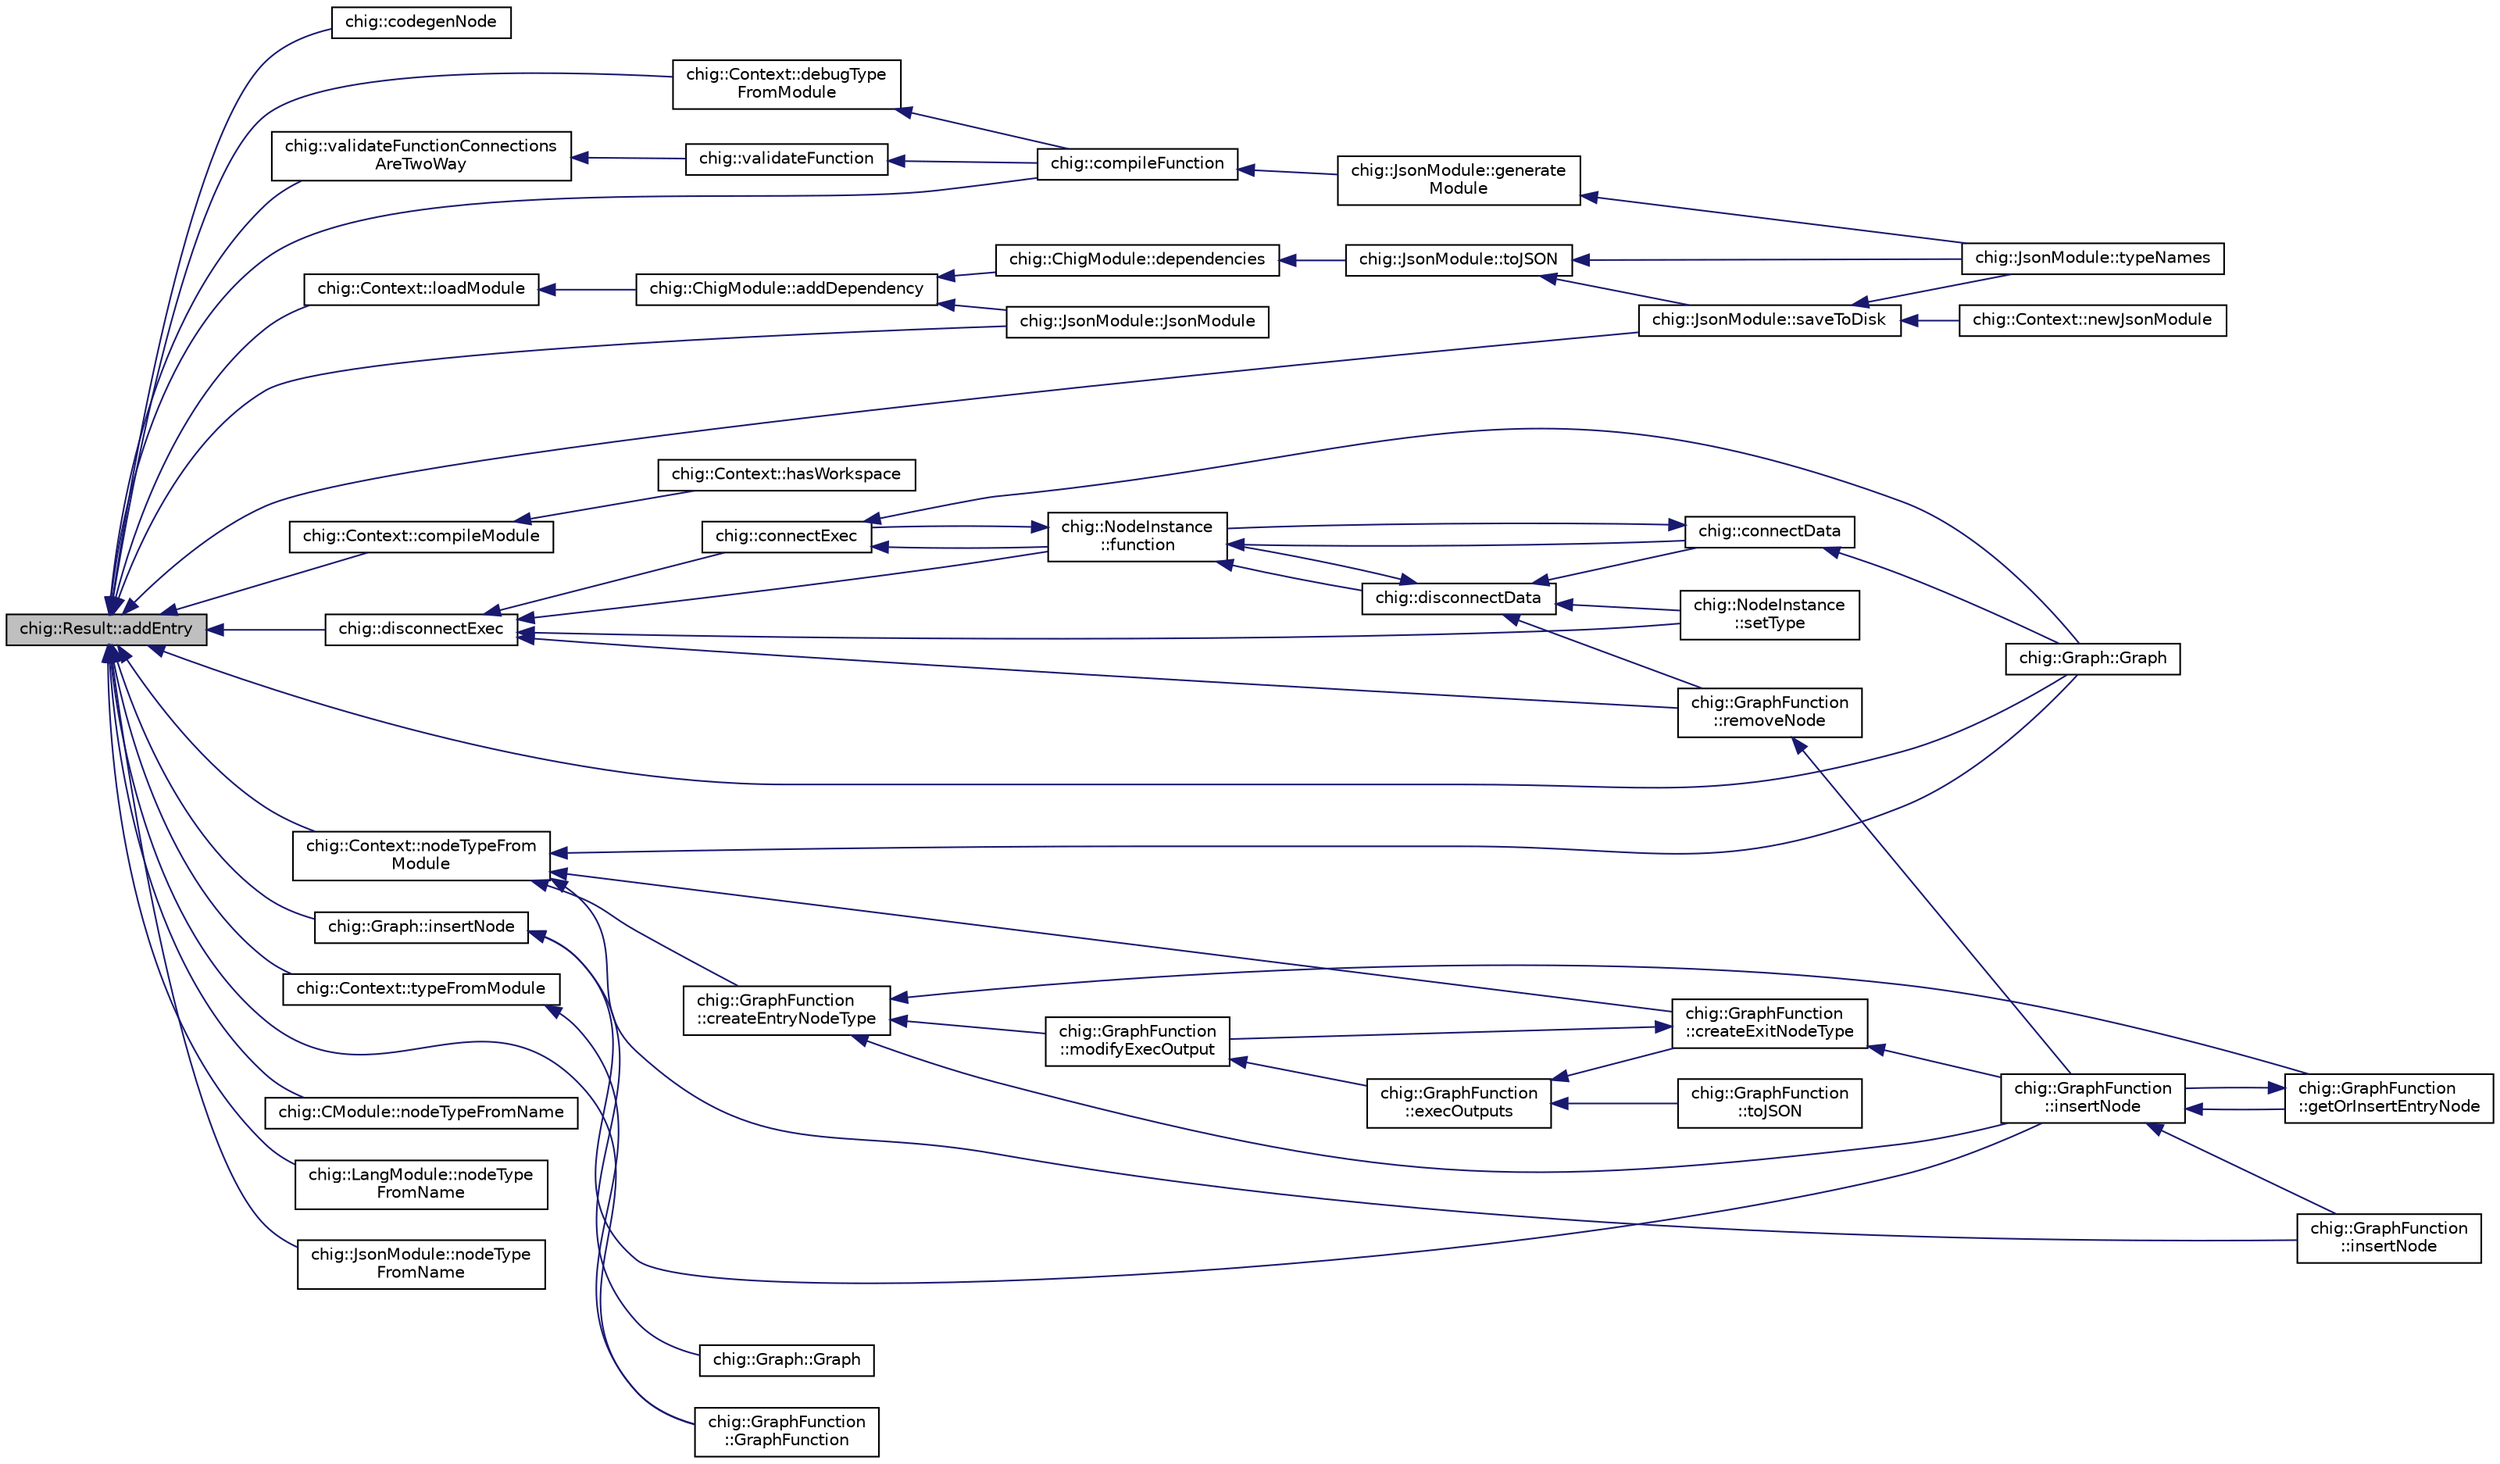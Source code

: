 digraph "chig::Result::addEntry"
{
 // INTERACTIVE_SVG=YES
  edge [fontname="Helvetica",fontsize="10",labelfontname="Helvetica",labelfontsize="10"];
  node [fontname="Helvetica",fontsize="10",shape=record];
  rankdir="LR";
  Node1 [label="chig::Result::addEntry",height=0.2,width=0.4,color="black", fillcolor="grey75", style="filled", fontcolor="black"];
  Node1 -> Node2 [dir="back",color="midnightblue",fontsize="10",style="solid",fontname="Helvetica"];
  Node2 [label="chig::codegenNode",height=0.2,width=0.4,color="black", fillcolor="white", style="filled",URL="$namespacechig.html#ad2853d231b924a6ae29a1c1f889d2eb3"];
  Node1 -> Node3 [dir="back",color="midnightblue",fontsize="10",style="solid",fontname="Helvetica"];
  Node3 [label="chig::compileFunction",height=0.2,width=0.4,color="black", fillcolor="white", style="filled",URL="$namespacechig.html#a4f26546c4bc76c31cc822d0365be0f30"];
  Node3 -> Node4 [dir="back",color="midnightblue",fontsize="10",style="solid",fontname="Helvetica"];
  Node4 [label="chig::JsonModule::generate\lModule",height=0.2,width=0.4,color="black", fillcolor="white", style="filled",URL="$structchig_1_1JsonModule.html#a073e960b2d6f07ffaa983a61f8b0f635"];
  Node4 -> Node5 [dir="back",color="midnightblue",fontsize="10",style="solid",fontname="Helvetica"];
  Node5 [label="chig::JsonModule::typeNames",height=0.2,width=0.4,color="black", fillcolor="white", style="filled",URL="$structchig_1_1JsonModule.html#ac0085e28a8ff704511c0a4bb1f8eb42d",tooltip="Get the possible DataType names. "];
  Node1 -> Node6 [dir="back",color="midnightblue",fontsize="10",style="solid",fontname="Helvetica"];
  Node6 [label="chig::Context::compileModule",height=0.2,width=0.4,color="black", fillcolor="white", style="filled",URL="$structchig_1_1Context.html#a8987940286a7a67313b635891d8f51e8"];
  Node6 -> Node7 [dir="back",color="midnightblue",fontsize="10",style="solid",fontname="Helvetica"];
  Node7 [label="chig::Context::hasWorkspace",height=0.2,width=0.4,color="black", fillcolor="white", style="filled",URL="$structchig_1_1Context.html#aa4fb30ced50d32c629ad50669b8b1e05"];
  Node1 -> Node8 [dir="back",color="midnightblue",fontsize="10",style="solid",fontname="Helvetica"];
  Node8 [label="chig::Context::debugType\lFromModule",height=0.2,width=0.4,color="black", fillcolor="white", style="filled",URL="$structchig_1_1Context.html#a552a18b6079c22a6dd1fb23d3e741ac0"];
  Node8 -> Node3 [dir="back",color="midnightblue",fontsize="10",style="solid",fontname="Helvetica"];
  Node1 -> Node9 [dir="back",color="midnightblue",fontsize="10",style="solid",fontname="Helvetica"];
  Node9 [label="chig::disconnectExec",height=0.2,width=0.4,color="black", fillcolor="white", style="filled",URL="$namespacechig.html#ad24a330508033631ef29b2f6e5cf6210"];
  Node9 -> Node10 [dir="back",color="midnightblue",fontsize="10",style="solid",fontname="Helvetica"];
  Node10 [label="chig::connectExec",height=0.2,width=0.4,color="black", fillcolor="white", style="filled",URL="$namespacechig.html#a8a2e0029b591b2c20b39d570753f123f"];
  Node10 -> Node11 [dir="back",color="midnightblue",fontsize="10",style="solid",fontname="Helvetica"];
  Node11 [label="chig::NodeInstance\l::function",height=0.2,width=0.4,color="black", fillcolor="white", style="filled",URL="$structchig_1_1NodeInstance.html#ac06ee5988ee5f130088fee83a550f4d2",tooltip="Get the containing GraphFunction. "];
  Node11 -> Node12 [dir="back",color="midnightblue",fontsize="10",style="solid",fontname="Helvetica"];
  Node12 [label="chig::connectData",height=0.2,width=0.4,color="black", fillcolor="white", style="filled",URL="$namespacechig.html#ad3c2fc880f6843f9a8a0f5ee0d62249d"];
  Node12 -> Node11 [dir="back",color="midnightblue",fontsize="10",style="solid",fontname="Helvetica"];
  Node12 -> Node13 [dir="back",color="midnightblue",fontsize="10",style="solid",fontname="Helvetica"];
  Node13 [label="chig::Graph::Graph",height=0.2,width=0.4,color="black", fillcolor="white", style="filled",URL="$structchig_1_1Graph.html#a1b1c12b94544f6bb8eb7b807ef2c0f7e"];
  Node11 -> Node10 [dir="back",color="midnightblue",fontsize="10",style="solid",fontname="Helvetica"];
  Node11 -> Node14 [dir="back",color="midnightblue",fontsize="10",style="solid",fontname="Helvetica"];
  Node14 [label="chig::disconnectData",height=0.2,width=0.4,color="black", fillcolor="white", style="filled",URL="$namespacechig.html#a26aa6586df79345493de9fc130291c18"];
  Node14 -> Node12 [dir="back",color="midnightblue",fontsize="10",style="solid",fontname="Helvetica"];
  Node14 -> Node11 [dir="back",color="midnightblue",fontsize="10",style="solid",fontname="Helvetica"];
  Node14 -> Node15 [dir="back",color="midnightblue",fontsize="10",style="solid",fontname="Helvetica"];
  Node15 [label="chig::GraphFunction\l::removeNode",height=0.2,width=0.4,color="black", fillcolor="white", style="filled",URL="$structchig_1_1GraphFunction.html#a398599d8fe1982a3c76462b1b2375a6e"];
  Node15 -> Node16 [dir="back",color="midnightblue",fontsize="10",style="solid",fontname="Helvetica"];
  Node16 [label="chig::GraphFunction\l::insertNode",height=0.2,width=0.4,color="black", fillcolor="white", style="filled",URL="$structchig_1_1GraphFunction.html#a70b74dd7330f7afb2b3ab38feebd57c5"];
  Node16 -> Node17 [dir="back",color="midnightblue",fontsize="10",style="solid",fontname="Helvetica"];
  Node17 [label="chig::GraphFunction\l::getOrInsertEntryNode",height=0.2,width=0.4,color="black", fillcolor="white", style="filled",URL="$structchig_1_1GraphFunction.html#a1fd77fbd5bb46690fdc79cd9c6d35917"];
  Node17 -> Node16 [dir="back",color="midnightblue",fontsize="10",style="solid",fontname="Helvetica"];
  Node16 -> Node18 [dir="back",color="midnightblue",fontsize="10",style="solid",fontname="Helvetica"];
  Node18 [label="chig::GraphFunction\l::insertNode",height=0.2,width=0.4,color="black", fillcolor="white", style="filled",URL="$structchig_1_1GraphFunction.html#a449ab966907b5e32dd00d5f6bb1b3ede"];
  Node14 -> Node19 [dir="back",color="midnightblue",fontsize="10",style="solid",fontname="Helvetica"];
  Node19 [label="chig::NodeInstance\l::setType",height=0.2,width=0.4,color="black", fillcolor="white", style="filled",URL="$structchig_1_1NodeInstance.html#ab7b23fb84fff7176f7a6e62ce3762153"];
  Node10 -> Node13 [dir="back",color="midnightblue",fontsize="10",style="solid",fontname="Helvetica"];
  Node9 -> Node11 [dir="back",color="midnightblue",fontsize="10",style="solid",fontname="Helvetica"];
  Node9 -> Node15 [dir="back",color="midnightblue",fontsize="10",style="solid",fontname="Helvetica"];
  Node9 -> Node19 [dir="back",color="midnightblue",fontsize="10",style="solid",fontname="Helvetica"];
  Node1 -> Node13 [dir="back",color="midnightblue",fontsize="10",style="solid",fontname="Helvetica"];
  Node1 -> Node20 [dir="back",color="midnightblue",fontsize="10",style="solid",fontname="Helvetica"];
  Node20 [label="chig::GraphFunction\l::GraphFunction",height=0.2,width=0.4,color="black", fillcolor="white", style="filled",URL="$structchig_1_1GraphFunction.html#ad38700422a7466162b80969280ab5870"];
  Node1 -> Node21 [dir="back",color="midnightblue",fontsize="10",style="solid",fontname="Helvetica"];
  Node21 [label="chig::Graph::insertNode",height=0.2,width=0.4,color="black", fillcolor="white", style="filled",URL="$structchig_1_1Graph.html#a7eb51ddbacd72562d2af895bdf8f8849"];
  Node21 -> Node22 [dir="back",color="midnightblue",fontsize="10",style="solid",fontname="Helvetica"];
  Node22 [label="chig::Graph::Graph",height=0.2,width=0.4,color="black", fillcolor="white", style="filled",URL="$structchig_1_1Graph.html#aec41aa72e581609226c6e709ecc9018d",tooltip="Default constructor, creates an empty graph. "];
  Node21 -> Node16 [dir="back",color="midnightblue",fontsize="10",style="solid",fontname="Helvetica"];
  Node1 -> Node23 [dir="back",color="midnightblue",fontsize="10",style="solid",fontname="Helvetica"];
  Node23 [label="chig::JsonModule::JsonModule",height=0.2,width=0.4,color="black", fillcolor="white", style="filled",URL="$structchig_1_1JsonModule.html#ae9d14a6f432082a9489d3b5ccf5ae338"];
  Node1 -> Node24 [dir="back",color="midnightblue",fontsize="10",style="solid",fontname="Helvetica"];
  Node24 [label="chig::Context::loadModule",height=0.2,width=0.4,color="black", fillcolor="white", style="filled",URL="$structchig_1_1Context.html#a2ee400680060a0891bdffc7109016fec"];
  Node24 -> Node25 [dir="back",color="midnightblue",fontsize="10",style="solid",fontname="Helvetica"];
  Node25 [label="chig::ChigModule::addDependency",height=0.2,width=0.4,color="black", fillcolor="white", style="filled",URL="$structchig_1_1ChigModule.html#acec829296a8677186fcd6f0beae3d3a1"];
  Node25 -> Node26 [dir="back",color="midnightblue",fontsize="10",style="solid",fontname="Helvetica"];
  Node26 [label="chig::ChigModule::dependencies",height=0.2,width=0.4,color="black", fillcolor="white", style="filled",URL="$structchig_1_1ChigModule.html#a0fc2b8e9bab1d061ec12212ac8c78a40"];
  Node26 -> Node27 [dir="back",color="midnightblue",fontsize="10",style="solid",fontname="Helvetica"];
  Node27 [label="chig::JsonModule::toJSON",height=0.2,width=0.4,color="black", fillcolor="white", style="filled",URL="$structchig_1_1JsonModule.html#a200bbbf7eefaffdc40978c01d1053f46"];
  Node27 -> Node28 [dir="back",color="midnightblue",fontsize="10",style="solid",fontname="Helvetica"];
  Node28 [label="chig::JsonModule::saveToDisk",height=0.2,width=0.4,color="black", fillcolor="white", style="filled",URL="$structchig_1_1JsonModule.html#ae0301727a42a28a7ec2b7116f6d54e04"];
  Node28 -> Node29 [dir="back",color="midnightblue",fontsize="10",style="solid",fontname="Helvetica"];
  Node29 [label="chig::Context::newJsonModule",height=0.2,width=0.4,color="black", fillcolor="white", style="filled",URL="$structchig_1_1Context.html#a9c11bfd47be5c451906840f293fa82c2"];
  Node28 -> Node5 [dir="back",color="midnightblue",fontsize="10",style="solid",fontname="Helvetica"];
  Node27 -> Node5 [dir="back",color="midnightblue",fontsize="10",style="solid",fontname="Helvetica"];
  Node25 -> Node23 [dir="back",color="midnightblue",fontsize="10",style="solid",fontname="Helvetica"];
  Node1 -> Node30 [dir="back",color="midnightblue",fontsize="10",style="solid",fontname="Helvetica"];
  Node30 [label="chig::Context::nodeTypeFrom\lModule",height=0.2,width=0.4,color="black", fillcolor="white", style="filled",URL="$structchig_1_1Context.html#ab1cfbdb1646a75316dfa60f117576f37"];
  Node30 -> Node31 [dir="back",color="midnightblue",fontsize="10",style="solid",fontname="Helvetica"];
  Node31 [label="chig::GraphFunction\l::createEntryNodeType",height=0.2,width=0.4,color="black", fillcolor="white", style="filled",URL="$structchig_1_1GraphFunction.html#abc41f524da8fd9b7308cb7abaa2b28c9"];
  Node31 -> Node17 [dir="back",color="midnightblue",fontsize="10",style="solid",fontname="Helvetica"];
  Node31 -> Node16 [dir="back",color="midnightblue",fontsize="10",style="solid",fontname="Helvetica"];
  Node31 -> Node32 [dir="back",color="midnightblue",fontsize="10",style="solid",fontname="Helvetica"];
  Node32 [label="chig::GraphFunction\l::modifyExecOutput",height=0.2,width=0.4,color="black", fillcolor="white", style="filled",URL="$structchig_1_1GraphFunction.html#ae355b017f2859dabff4fa17791317d77"];
  Node32 -> Node33 [dir="back",color="midnightblue",fontsize="10",style="solid",fontname="Helvetica"];
  Node33 [label="chig::GraphFunction\l::execOutputs",height=0.2,width=0.4,color="black", fillcolor="white", style="filled",URL="$structchig_1_1GraphFunction.html#ae155f716b072ef5f8e3ba064ae7ef8c0"];
  Node33 -> Node34 [dir="back",color="midnightblue",fontsize="10",style="solid",fontname="Helvetica"];
  Node34 [label="chig::GraphFunction\l::createExitNodeType",height=0.2,width=0.4,color="black", fillcolor="white", style="filled",URL="$structchig_1_1GraphFunction.html#ac7c52122fef0c74d9d0ee04af9a741c4"];
  Node34 -> Node16 [dir="back",color="midnightblue",fontsize="10",style="solid",fontname="Helvetica"];
  Node34 -> Node32 [dir="back",color="midnightblue",fontsize="10",style="solid",fontname="Helvetica"];
  Node33 -> Node35 [dir="back",color="midnightblue",fontsize="10",style="solid",fontname="Helvetica"];
  Node35 [label="chig::GraphFunction\l::toJSON",height=0.2,width=0.4,color="black", fillcolor="white", style="filled",URL="$structchig_1_1GraphFunction.html#a5a8768d5514a31104f0b3a9b5553099c"];
  Node30 -> Node34 [dir="back",color="midnightblue",fontsize="10",style="solid",fontname="Helvetica"];
  Node30 -> Node13 [dir="back",color="midnightblue",fontsize="10",style="solid",fontname="Helvetica"];
  Node30 -> Node18 [dir="back",color="midnightblue",fontsize="10",style="solid",fontname="Helvetica"];
  Node1 -> Node36 [dir="back",color="midnightblue",fontsize="10",style="solid",fontname="Helvetica"];
  Node36 [label="chig::CModule::nodeTypeFromName",height=0.2,width=0.4,color="black", fillcolor="white", style="filled",URL="$structchig_1_1CModule.html#aaa6158e502dac93a484dcbbcde9a4b79"];
  Node1 -> Node37 [dir="back",color="midnightblue",fontsize="10",style="solid",fontname="Helvetica"];
  Node37 [label="chig::LangModule::nodeType\lFromName",height=0.2,width=0.4,color="black", fillcolor="white", style="filled",URL="$structchig_1_1LangModule.html#a37aba881a58ba961fbf9c77196dc810e"];
  Node1 -> Node38 [dir="back",color="midnightblue",fontsize="10",style="solid",fontname="Helvetica"];
  Node38 [label="chig::JsonModule::nodeType\lFromName",height=0.2,width=0.4,color="black", fillcolor="white", style="filled",URL="$structchig_1_1JsonModule.html#a8dc03f06db44974d3f3f510bdd98d4b1"];
  Node1 -> Node28 [dir="back",color="midnightblue",fontsize="10",style="solid",fontname="Helvetica"];
  Node1 -> Node39 [dir="back",color="midnightblue",fontsize="10",style="solid",fontname="Helvetica"];
  Node39 [label="chig::Context::typeFromModule",height=0.2,width=0.4,color="black", fillcolor="white", style="filled",URL="$structchig_1_1Context.html#aa484ef2c16aaa4d97a21632af4122bd8"];
  Node39 -> Node20 [dir="back",color="midnightblue",fontsize="10",style="solid",fontname="Helvetica"];
  Node1 -> Node40 [dir="back",color="midnightblue",fontsize="10",style="solid",fontname="Helvetica"];
  Node40 [label="chig::validateFunctionConnections\lAreTwoWay",height=0.2,width=0.4,color="black", fillcolor="white", style="filled",URL="$namespacechig.html#ae2ff27777b91f651f86d9a8e8ef0b986"];
  Node40 -> Node41 [dir="back",color="midnightblue",fontsize="10",style="solid",fontname="Helvetica"];
  Node41 [label="chig::validateFunction",height=0.2,width=0.4,color="black", fillcolor="white", style="filled",URL="$namespacechig.html#afccf44a2370371aae836862d9731155e"];
  Node41 -> Node3 [dir="back",color="midnightblue",fontsize="10",style="solid",fontname="Helvetica"];
}
